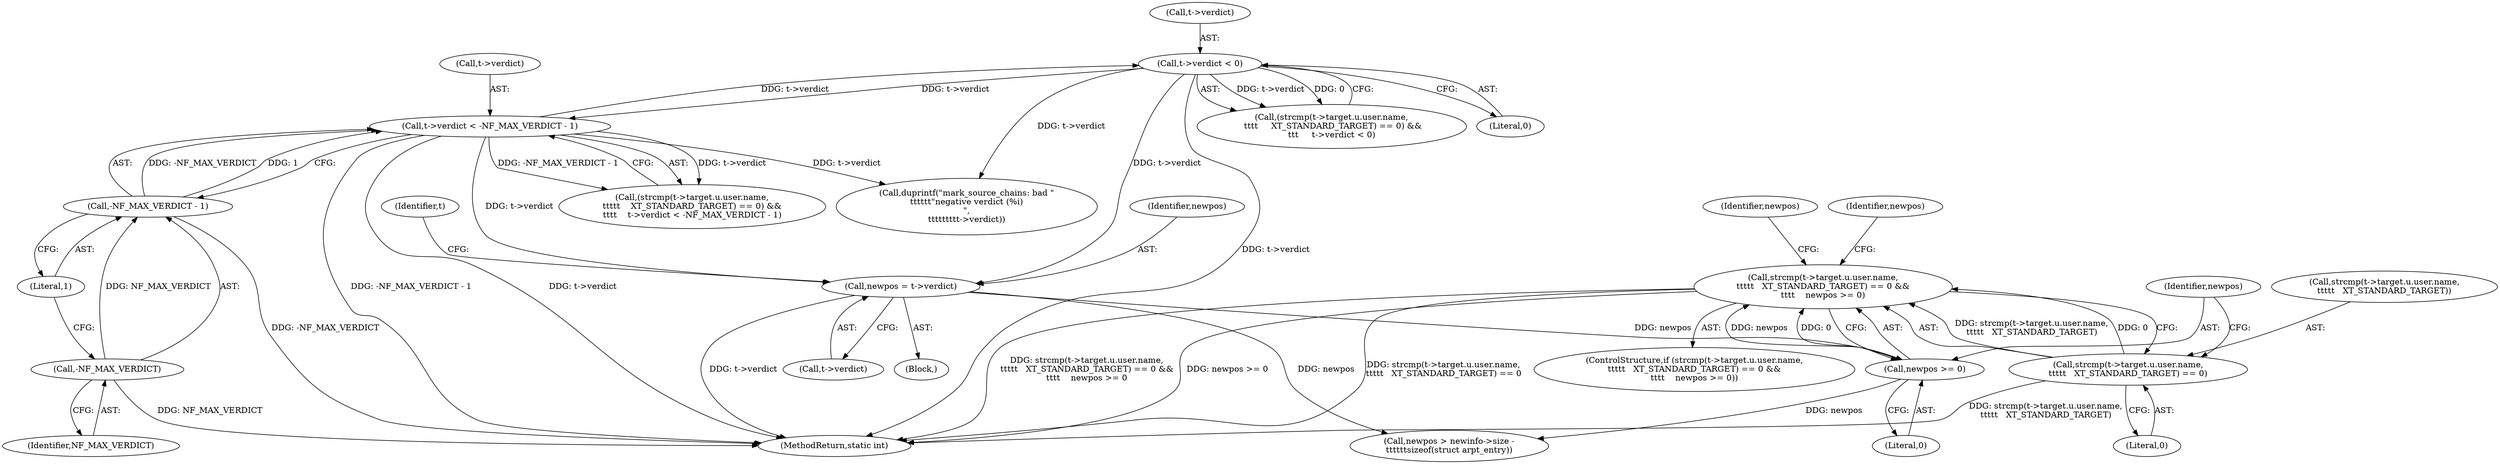 digraph "0_linux_54d83fc74aa9ec72794373cb47432c5f7fb1a309_1@API" {
"1000340" [label="(Call,strcmp(t->target.u.user.name,\n\t\t\t\t\t   XT_STANDARD_TARGET) == 0 &&\n\t\t\t\t    newpos >= 0)"];
"1000341" [label="(Call,strcmp(t->target.u.user.name,\n\t\t\t\t\t   XT_STANDARD_TARGET) == 0)"];
"1000354" [label="(Call,newpos >= 0)"];
"1000334" [label="(Call,newpos = t->verdict)"];
"1000222" [label="(Call,t->verdict < 0)"];
"1000246" [label="(Call,t->verdict < -NF_MAX_VERDICT - 1)"];
"1000250" [label="(Call,-NF_MAX_VERDICT - 1)"];
"1000251" [label="(Call,-NF_MAX_VERDICT)"];
"1000341" [label="(Call,strcmp(t->target.u.user.name,\n\t\t\t\t\t   XT_STANDARD_TARGET) == 0)"];
"1000339" [label="(ControlStructure,if (strcmp(t->target.u.user.name,\n\t\t\t\t\t   XT_STANDARD_TARGET) == 0 &&\n\t\t\t\t    newpos >= 0))"];
"1000246" [label="(Call,t->verdict < -NF_MAX_VERDICT - 1)"];
"1000335" [label="(Identifier,newpos)"];
"1000232" [label="(Call,(strcmp(t->target.u.user.name,\n\t\t\t\t\t    XT_STANDARD_TARGET) == 0) &&\n\t\t\t\t    t->verdict < -NF_MAX_VERDICT - 1)"];
"1000342" [label="(Call,strcmp(t->target.u.user.name,\n\t\t\t\t\t   XT_STANDARD_TARGET))"];
"1000332" [label="(Block,)"];
"1000334" [label="(Call,newpos = t->verdict)"];
"1000223" [label="(Call,t->verdict)"];
"1000255" [label="(Call,duprintf(\"mark_source_chains: bad \"\n\t\t\t\t\t\t\"negative verdict (%i)\n\",\n\t\t\t\t\t\t\t\tt->verdict))"];
"1000355" [label="(Identifier,newpos)"];
"1000252" [label="(Identifier,NF_MAX_VERDICT)"];
"1000354" [label="(Call,newpos >= 0)"];
"1000359" [label="(Call,newpos > newinfo->size -\n\t\t\t\t\t\tsizeof(struct arpt_entry))"];
"1000356" [label="(Literal,0)"];
"1000250" [label="(Call,-NF_MAX_VERDICT - 1)"];
"1000347" [label="(Identifier,t)"];
"1000409" [label="(MethodReturn,static int)"];
"1000340" [label="(Call,strcmp(t->target.u.user.name,\n\t\t\t\t\t   XT_STANDARD_TARGET) == 0 &&\n\t\t\t\t    newpos >= 0)"];
"1000353" [label="(Literal,0)"];
"1000251" [label="(Call,-NF_MAX_VERDICT)"];
"1000222" [label="(Call,t->verdict < 0)"];
"1000360" [label="(Identifier,newpos)"];
"1000208" [label="(Call,(strcmp(t->target.u.user.name,\n \t\t\t\t     XT_STANDARD_TARGET) == 0) &&\n\t\t\t     t->verdict < 0)"];
"1000336" [label="(Call,t->verdict)"];
"1000253" [label="(Literal,1)"];
"1000380" [label="(Identifier,newpos)"];
"1000247" [label="(Call,t->verdict)"];
"1000226" [label="(Literal,0)"];
"1000340" -> "1000339"  [label="AST: "];
"1000340" -> "1000341"  [label="CFG: "];
"1000340" -> "1000354"  [label="CFG: "];
"1000341" -> "1000340"  [label="AST: "];
"1000354" -> "1000340"  [label="AST: "];
"1000360" -> "1000340"  [label="CFG: "];
"1000380" -> "1000340"  [label="CFG: "];
"1000340" -> "1000409"  [label="DDG: strcmp(t->target.u.user.name,\n\t\t\t\t\t   XT_STANDARD_TARGET) == 0 &&\n\t\t\t\t    newpos >= 0"];
"1000340" -> "1000409"  [label="DDG: newpos >= 0"];
"1000340" -> "1000409"  [label="DDG: strcmp(t->target.u.user.name,\n\t\t\t\t\t   XT_STANDARD_TARGET) == 0"];
"1000341" -> "1000340"  [label="DDG: strcmp(t->target.u.user.name,\n\t\t\t\t\t   XT_STANDARD_TARGET)"];
"1000341" -> "1000340"  [label="DDG: 0"];
"1000354" -> "1000340"  [label="DDG: newpos"];
"1000354" -> "1000340"  [label="DDG: 0"];
"1000341" -> "1000353"  [label="CFG: "];
"1000342" -> "1000341"  [label="AST: "];
"1000353" -> "1000341"  [label="AST: "];
"1000355" -> "1000341"  [label="CFG: "];
"1000341" -> "1000409"  [label="DDG: strcmp(t->target.u.user.name,\n\t\t\t\t\t   XT_STANDARD_TARGET)"];
"1000354" -> "1000356"  [label="CFG: "];
"1000355" -> "1000354"  [label="AST: "];
"1000356" -> "1000354"  [label="AST: "];
"1000334" -> "1000354"  [label="DDG: newpos"];
"1000354" -> "1000359"  [label="DDG: newpos"];
"1000334" -> "1000332"  [label="AST: "];
"1000334" -> "1000336"  [label="CFG: "];
"1000335" -> "1000334"  [label="AST: "];
"1000336" -> "1000334"  [label="AST: "];
"1000347" -> "1000334"  [label="CFG: "];
"1000334" -> "1000409"  [label="DDG: t->verdict"];
"1000222" -> "1000334"  [label="DDG: t->verdict"];
"1000246" -> "1000334"  [label="DDG: t->verdict"];
"1000334" -> "1000359"  [label="DDG: newpos"];
"1000222" -> "1000208"  [label="AST: "];
"1000222" -> "1000226"  [label="CFG: "];
"1000223" -> "1000222"  [label="AST: "];
"1000226" -> "1000222"  [label="AST: "];
"1000208" -> "1000222"  [label="CFG: "];
"1000222" -> "1000409"  [label="DDG: t->verdict"];
"1000222" -> "1000208"  [label="DDG: t->verdict"];
"1000222" -> "1000208"  [label="DDG: 0"];
"1000246" -> "1000222"  [label="DDG: t->verdict"];
"1000222" -> "1000246"  [label="DDG: t->verdict"];
"1000222" -> "1000255"  [label="DDG: t->verdict"];
"1000246" -> "1000232"  [label="AST: "];
"1000246" -> "1000250"  [label="CFG: "];
"1000247" -> "1000246"  [label="AST: "];
"1000250" -> "1000246"  [label="AST: "];
"1000232" -> "1000246"  [label="CFG: "];
"1000246" -> "1000409"  [label="DDG: -NF_MAX_VERDICT - 1"];
"1000246" -> "1000409"  [label="DDG: t->verdict"];
"1000246" -> "1000232"  [label="DDG: t->verdict"];
"1000246" -> "1000232"  [label="DDG: -NF_MAX_VERDICT - 1"];
"1000250" -> "1000246"  [label="DDG: -NF_MAX_VERDICT"];
"1000250" -> "1000246"  [label="DDG: 1"];
"1000246" -> "1000255"  [label="DDG: t->verdict"];
"1000250" -> "1000253"  [label="CFG: "];
"1000251" -> "1000250"  [label="AST: "];
"1000253" -> "1000250"  [label="AST: "];
"1000250" -> "1000409"  [label="DDG: -NF_MAX_VERDICT"];
"1000251" -> "1000250"  [label="DDG: NF_MAX_VERDICT"];
"1000251" -> "1000252"  [label="CFG: "];
"1000252" -> "1000251"  [label="AST: "];
"1000253" -> "1000251"  [label="CFG: "];
"1000251" -> "1000409"  [label="DDG: NF_MAX_VERDICT"];
}
